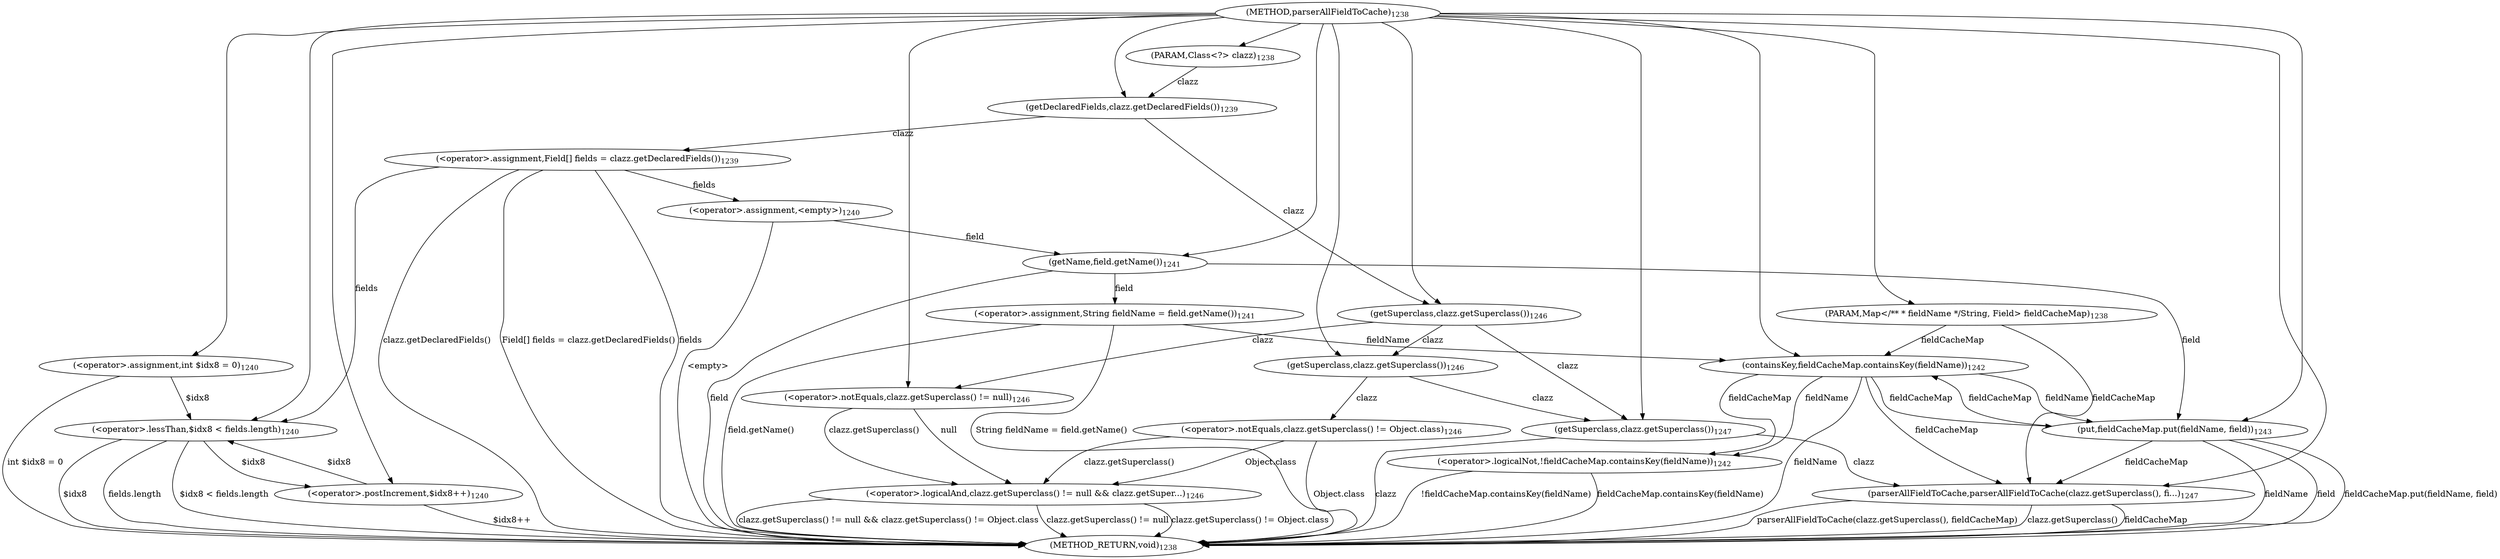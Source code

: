 digraph "parserAllFieldToCache" {  
"3405" [label = <(METHOD,parserAllFieldToCache)<SUB>1238</SUB>> ]
"3467" [label = <(METHOD_RETURN,void)<SUB>1238</SUB>> ]
"3406" [label = <(PARAM,Class&lt;?&gt; clazz)<SUB>1238</SUB>> ]
"3407" [label = <(PARAM,Map&lt;/**
 * fieldName
 */
String, Field&gt; fieldCacheMap)<SUB>1238</SUB>> ]
"3410" [label = <(&lt;operator&gt;.assignment,Field[] fields = clazz.getDeclaredFields())<SUB>1239</SUB>> ]
"3410" [label = <(&lt;operator&gt;.assignment,Field[] fields = clazz.getDeclaredFields())<SUB>1239</SUB>> ]
"3410" [label = <(&lt;operator&gt;.assignment,Field[] fields = clazz.getDeclaredFields())<SUB>1239</SUB>> ]
"3416" [label = <(&lt;operator&gt;.assignment,int $idx8 = 0)<SUB>1240</SUB>> ]
"3419" [label = <(&lt;operator&gt;.lessThan,$idx8 &lt; fields.length)<SUB>1240</SUB>> ]
"3424" [label = <(&lt;operator&gt;.postIncrement,$idx8++)<SUB>1240</SUB>> ]
"3449" [label = <(&lt;operator&gt;.logicalAnd,clazz.getSuperclass() != null &amp;&amp; clazz.getSuper...)<SUB>1246</SUB>> ]
"3412" [label = <(getDeclaredFields,clazz.getDeclaredFields())<SUB>1239</SUB>> ]
"3416" [label = <(&lt;operator&gt;.assignment,int $idx8 = 0)<SUB>1240</SUB>> ]
"3416" [label = <(&lt;operator&gt;.assignment,int $idx8 = 0)<SUB>1240</SUB>> ]
"3419" [label = <(&lt;operator&gt;.lessThan,$idx8 &lt; fields.length)<SUB>1240</SUB>> ]
"3419" [label = <(&lt;operator&gt;.lessThan,$idx8 &lt; fields.length)<SUB>1240</SUB>> ]
"3424" [label = <(&lt;operator&gt;.postIncrement,$idx8++)<SUB>1240</SUB>> ]
"3428" [label = <(&lt;operator&gt;.assignment,&lt;empty&gt;)<SUB>1240</SUB>> ]
"3434" [label = <(&lt;operator&gt;.assignment,String fieldName = field.getName())<SUB>1241</SUB>> ]
"3449" [label = <(&lt;operator&gt;.logicalAnd,clazz.getSuperclass() != null &amp;&amp; clazz.getSuper...)<SUB>1246</SUB>> ]
"3449" [label = <(&lt;operator&gt;.logicalAnd,clazz.getSuperclass() != null &amp;&amp; clazz.getSuper...)<SUB>1246</SUB>> ]
"3461" [label = <(parserAllFieldToCache,parserAllFieldToCache(clazz.getSuperclass(), fi...)<SUB>1247</SUB>> ]
"3428" [label = <(&lt;operator&gt;.assignment,&lt;empty&gt;)<SUB>1240</SUB>> ]
"3428" [label = <(&lt;operator&gt;.assignment,&lt;empty&gt;)<SUB>1240</SUB>> ]
"3434" [label = <(&lt;operator&gt;.assignment,String fieldName = field.getName())<SUB>1241</SUB>> ]
"3434" [label = <(&lt;operator&gt;.assignment,String fieldName = field.getName())<SUB>1241</SUB>> ]
"3439" [label = <(&lt;operator&gt;.logicalNot,!fieldCacheMap.containsKey(fieldName))<SUB>1242</SUB>> ]
"3450" [label = <(&lt;operator&gt;.notEquals,clazz.getSuperclass() != null)<SUB>1246</SUB>> ]
"3450" [label = <(&lt;operator&gt;.notEquals,clazz.getSuperclass() != null)<SUB>1246</SUB>> ]
"3454" [label = <(&lt;operator&gt;.notEquals,clazz.getSuperclass() != Object.class)<SUB>1246</SUB>> ]
"3454" [label = <(&lt;operator&gt;.notEquals,clazz.getSuperclass() != Object.class)<SUB>1246</SUB>> ]
"3461" [label = <(parserAllFieldToCache,parserAllFieldToCache(clazz.getSuperclass(), fi...)<SUB>1247</SUB>> ]
"3461" [label = <(parserAllFieldToCache,parserAllFieldToCache(clazz.getSuperclass(), fi...)<SUB>1247</SUB>> ]
"3436" [label = <(getName,field.getName())<SUB>1241</SUB>> ]
"3439" [label = <(&lt;operator&gt;.logicalNot,!fieldCacheMap.containsKey(fieldName))<SUB>1242</SUB>> ]
"3444" [label = <(put,fieldCacheMap.put(fieldName, field))<SUB>1243</SUB>> ]
"3451" [label = <(getSuperclass,clazz.getSuperclass())<SUB>1246</SUB>> ]
"3455" [label = <(getSuperclass,clazz.getSuperclass())<SUB>1246</SUB>> ]
"3462" [label = <(getSuperclass,clazz.getSuperclass())<SUB>1247</SUB>> ]
"3440" [label = <(containsKey,fieldCacheMap.containsKey(fieldName))<SUB>1242</SUB>> ]
"3440" [label = <(containsKey,fieldCacheMap.containsKey(fieldName))<SUB>1242</SUB>> ]
"3444" [label = <(put,fieldCacheMap.put(fieldName, field))<SUB>1243</SUB>> ]
"3444" [label = <(put,fieldCacheMap.put(fieldName, field))<SUB>1243</SUB>> ]
"3444" [label = <(put,fieldCacheMap.put(fieldName, field))<SUB>1243</SUB>> ]
  "3410" -> "3467"  [ label = "fields"] 
  "3410" -> "3467"  [ label = "clazz.getDeclaredFields()"] 
  "3410" -> "3467"  [ label = "Field[] fields = clazz.getDeclaredFields()"] 
  "3416" -> "3467"  [ label = "int $idx8 = 0"] 
  "3419" -> "3467"  [ label = "$idx8"] 
  "3419" -> "3467"  [ label = "fields.length"] 
  "3419" -> "3467"  [ label = "$idx8 &lt; fields.length"] 
  "3449" -> "3467"  [ label = "clazz.getSuperclass() != null"] 
  "3454" -> "3467"  [ label = "Object.class"] 
  "3449" -> "3467"  [ label = "clazz.getSuperclass() != Object.class"] 
  "3449" -> "3467"  [ label = "clazz.getSuperclass() != null &amp;&amp; clazz.getSuperclass() != Object.class"] 
  "3462" -> "3467"  [ label = "clazz"] 
  "3461" -> "3467"  [ label = "clazz.getSuperclass()"] 
  "3461" -> "3467"  [ label = "fieldCacheMap"] 
  "3461" -> "3467"  [ label = "parserAllFieldToCache(clazz.getSuperclass(), fieldCacheMap)"] 
  "3428" -> "3467"  [ label = "&lt;empty&gt;"] 
  "3436" -> "3467"  [ label = "field"] 
  "3434" -> "3467"  [ label = "field.getName()"] 
  "3434" -> "3467"  [ label = "String fieldName = field.getName()"] 
  "3440" -> "3467"  [ label = "fieldName"] 
  "3439" -> "3467"  [ label = "fieldCacheMap.containsKey(fieldName)"] 
  "3439" -> "3467"  [ label = "!fieldCacheMap.containsKey(fieldName)"] 
  "3444" -> "3467"  [ label = "fieldName"] 
  "3444" -> "3467"  [ label = "field"] 
  "3444" -> "3467"  [ label = "fieldCacheMap.put(fieldName, field)"] 
  "3424" -> "3467"  [ label = "$idx8++"] 
  "3405" -> "3406" 
  "3405" -> "3407" 
  "3412" -> "3410"  [ label = "clazz"] 
  "3405" -> "3416" 
  "3406" -> "3412"  [ label = "clazz"] 
  "3405" -> "3412" 
  "3416" -> "3419"  [ label = "$idx8"] 
  "3424" -> "3419"  [ label = "$idx8"] 
  "3405" -> "3419" 
  "3410" -> "3419"  [ label = "fields"] 
  "3419" -> "3424"  [ label = "$idx8"] 
  "3405" -> "3424" 
  "3410" -> "3428"  [ label = "fields"] 
  "3436" -> "3434"  [ label = "field"] 
  "3450" -> "3449"  [ label = "clazz.getSuperclass()"] 
  "3450" -> "3449"  [ label = "null"] 
  "3454" -> "3449"  [ label = "clazz.getSuperclass()"] 
  "3454" -> "3449"  [ label = "Object.class"] 
  "3451" -> "3450"  [ label = "clazz"] 
  "3405" -> "3450" 
  "3455" -> "3454"  [ label = "clazz"] 
  "3462" -> "3461"  [ label = "clazz"] 
  "3407" -> "3461"  [ label = "fieldCacheMap"] 
  "3440" -> "3461"  [ label = "fieldCacheMap"] 
  "3444" -> "3461"  [ label = "fieldCacheMap"] 
  "3405" -> "3461" 
  "3428" -> "3436"  [ label = "field"] 
  "3405" -> "3436" 
  "3440" -> "3439"  [ label = "fieldCacheMap"] 
  "3440" -> "3439"  [ label = "fieldName"] 
  "3412" -> "3451"  [ label = "clazz"] 
  "3405" -> "3451" 
  "3451" -> "3455"  [ label = "clazz"] 
  "3405" -> "3455" 
  "3451" -> "3462"  [ label = "clazz"] 
  "3455" -> "3462"  [ label = "clazz"] 
  "3405" -> "3462" 
  "3407" -> "3440"  [ label = "fieldCacheMap"] 
  "3444" -> "3440"  [ label = "fieldCacheMap"] 
  "3405" -> "3440" 
  "3434" -> "3440"  [ label = "fieldName"] 
  "3440" -> "3444"  [ label = "fieldCacheMap"] 
  "3405" -> "3444" 
  "3440" -> "3444"  [ label = "fieldName"] 
  "3436" -> "3444"  [ label = "field"] 
}

